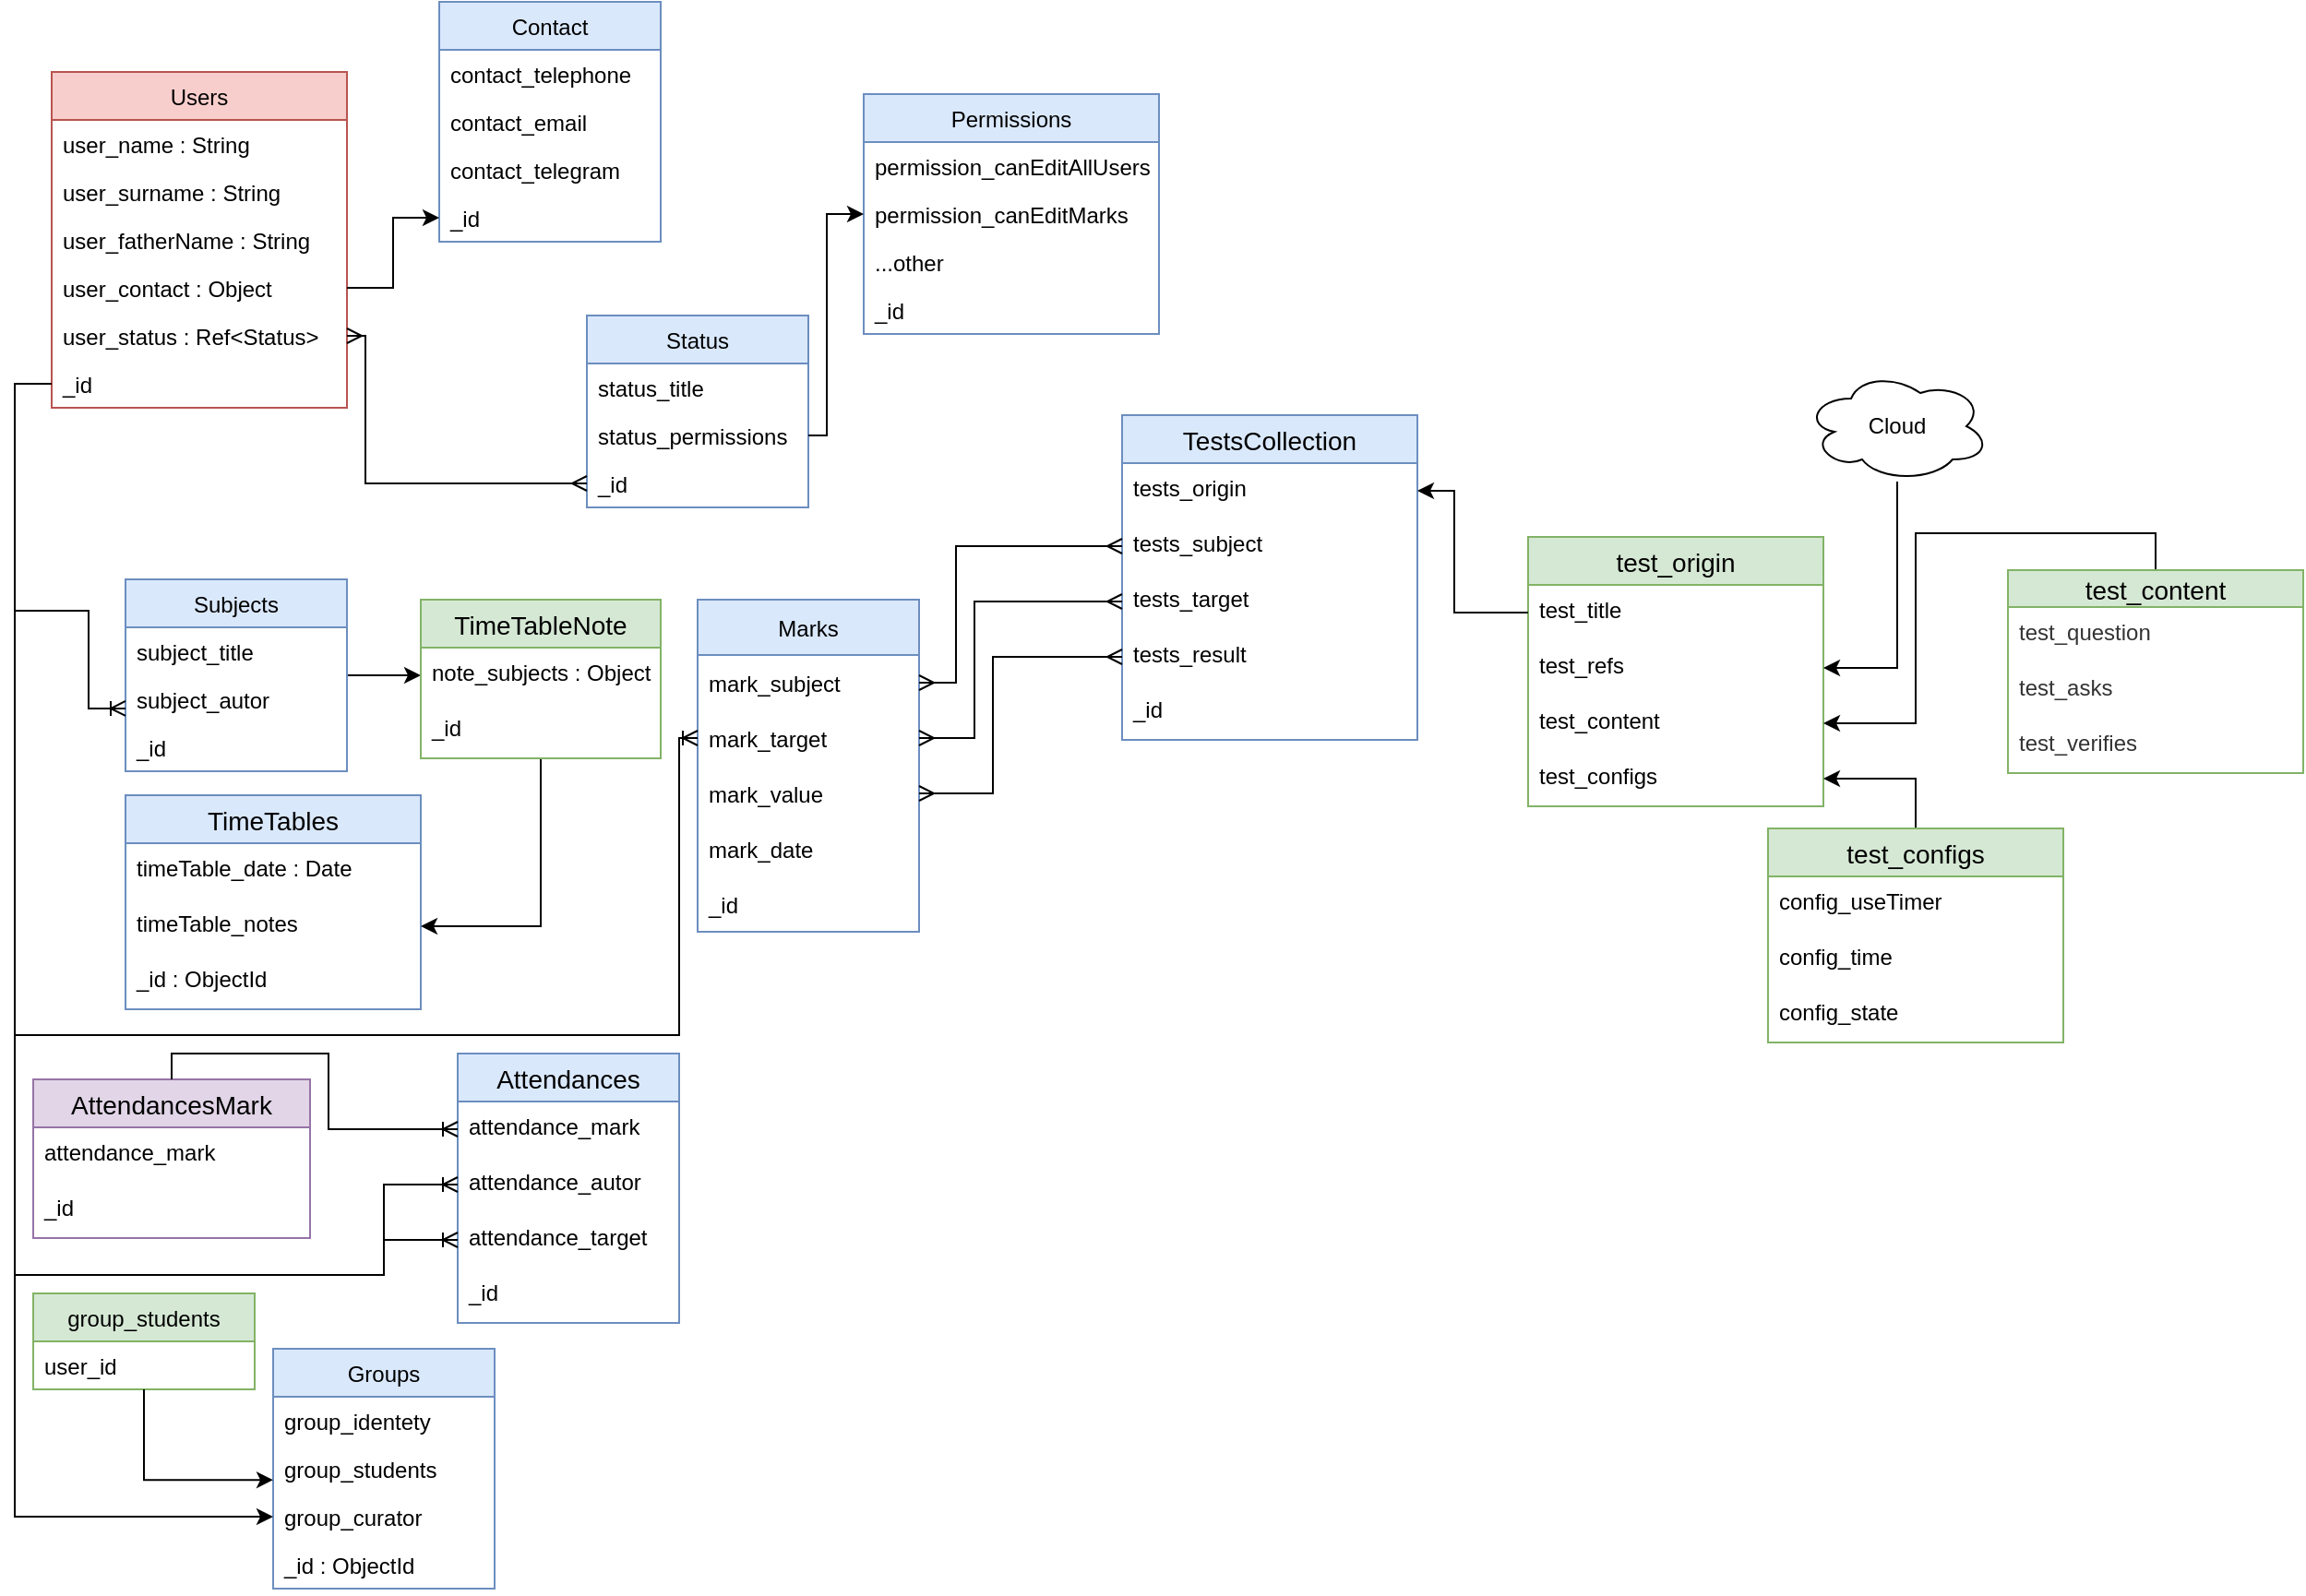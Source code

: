 <mxfile version="16.0.0" type="device" pages="2"><diagram id="a6pFvNbZoGf8xBlfVOvS" name="DataBase"><mxGraphModel dx="1887" dy="2318" grid="1" gridSize="10" guides="1" tooltips="1" connect="1" arrows="1" fold="1" page="1" pageScale="1" pageWidth="827" pageHeight="1169" math="0" shadow="0"><root><mxCell id="0"/><mxCell id="1" parent="0"/><mxCell id="MYVmNUi7Gb6azLKpiD_V-2" value="Users" style="swimlane;fontStyle=0;childLayout=stackLayout;horizontal=1;startSize=26;fillColor=#f8cecc;horizontalStack=0;resizeParent=1;resizeParentMax=0;resizeLast=0;collapsible=1;marginBottom=0;strokeColor=#b85450;" parent="1" vertex="1"><mxGeometry x="160" y="-12" width="160" height="182" as="geometry"/></mxCell><mxCell id="MYVmNUi7Gb6azLKpiD_V-3" value="user_name : String" style="text;strokeColor=none;fillColor=none;align=left;verticalAlign=top;spacingLeft=4;spacingRight=4;overflow=hidden;rotatable=0;points=[[0,0.5],[1,0.5]];portConstraint=eastwest;" parent="MYVmNUi7Gb6azLKpiD_V-2" vertex="1"><mxGeometry y="26" width="160" height="26" as="geometry"/></mxCell><mxCell id="MYVmNUi7Gb6azLKpiD_V-4" value="user_surname : String" style="text;strokeColor=none;fillColor=none;align=left;verticalAlign=top;spacingLeft=4;spacingRight=4;overflow=hidden;rotatable=0;points=[[0,0.5],[1,0.5]];portConstraint=eastwest;" parent="MYVmNUi7Gb6azLKpiD_V-2" vertex="1"><mxGeometry y="52" width="160" height="26" as="geometry"/></mxCell><mxCell id="MYVmNUi7Gb6azLKpiD_V-5" value="user_fatherName : String" style="text;strokeColor=none;fillColor=none;align=left;verticalAlign=top;spacingLeft=4;spacingRight=4;overflow=hidden;rotatable=0;points=[[0,0.5],[1,0.5]];portConstraint=eastwest;" parent="MYVmNUi7Gb6azLKpiD_V-2" vertex="1"><mxGeometry y="78" width="160" height="26" as="geometry"/></mxCell><mxCell id="MYVmNUi7Gb6azLKpiD_V-6" value="user_contact : Object" style="text;strokeColor=none;fillColor=none;align=left;verticalAlign=top;spacingLeft=4;spacingRight=4;overflow=hidden;rotatable=0;points=[[0,0.5],[1,0.5]];portConstraint=eastwest;" parent="MYVmNUi7Gb6azLKpiD_V-2" vertex="1"><mxGeometry y="104" width="160" height="26" as="geometry"/></mxCell><mxCell id="MYVmNUi7Gb6azLKpiD_V-8" value="user_status : Ref&lt;Status&gt;" style="text;strokeColor=none;fillColor=none;align=left;verticalAlign=top;spacingLeft=4;spacingRight=4;overflow=hidden;rotatable=0;points=[[0,0.5],[1,0.5]];portConstraint=eastwest;" parent="MYVmNUi7Gb6azLKpiD_V-2" vertex="1"><mxGeometry y="130" width="160" height="26" as="geometry"/></mxCell><mxCell id="MYVmNUi7Gb6azLKpiD_V-7" value="_id" style="text;strokeColor=none;fillColor=none;align=left;verticalAlign=top;spacingLeft=4;spacingRight=4;overflow=hidden;rotatable=0;points=[[0,0.5],[1,0.5]];portConstraint=eastwest;" parent="MYVmNUi7Gb6azLKpiD_V-2" vertex="1"><mxGeometry y="156" width="160" height="26" as="geometry"/></mxCell><mxCell id="MYVmNUi7Gb6azLKpiD_V-9" value="Contact" style="swimlane;fontStyle=0;childLayout=stackLayout;horizontal=1;startSize=26;fillColor=#dae8fc;horizontalStack=0;resizeParent=1;resizeParentMax=0;resizeLast=0;collapsible=1;marginBottom=0;strokeColor=#6c8ebf;" parent="1" vertex="1"><mxGeometry x="370" y="-50" width="120" height="130" as="geometry"/></mxCell><mxCell id="MYVmNUi7Gb6azLKpiD_V-10" value="contact_telephone" style="text;strokeColor=none;fillColor=none;align=left;verticalAlign=top;spacingLeft=4;spacingRight=4;overflow=hidden;rotatable=0;points=[[0,0.5],[1,0.5]];portConstraint=eastwest;" parent="MYVmNUi7Gb6azLKpiD_V-9" vertex="1"><mxGeometry y="26" width="120" height="26" as="geometry"/></mxCell><mxCell id="MYVmNUi7Gb6azLKpiD_V-11" value="contact_email" style="text;strokeColor=none;fillColor=none;align=left;verticalAlign=top;spacingLeft=4;spacingRight=4;overflow=hidden;rotatable=0;points=[[0,0.5],[1,0.5]];portConstraint=eastwest;" parent="MYVmNUi7Gb6azLKpiD_V-9" vertex="1"><mxGeometry y="52" width="120" height="26" as="geometry"/></mxCell><mxCell id="MYVmNUi7Gb6azLKpiD_V-12" value="contact_telegram" style="text;strokeColor=none;fillColor=none;align=left;verticalAlign=top;spacingLeft=4;spacingRight=4;overflow=hidden;rotatable=0;points=[[0,0.5],[1,0.5]];portConstraint=eastwest;" parent="MYVmNUi7Gb6azLKpiD_V-9" vertex="1"><mxGeometry y="78" width="120" height="26" as="geometry"/></mxCell><mxCell id="8lr8bU-Mqv3RK70GIQ0V-1" value="_id" style="text;strokeColor=none;fillColor=none;align=left;verticalAlign=top;spacingLeft=4;spacingRight=4;overflow=hidden;rotatable=0;points=[[0,0.5],[1,0.5]];portConstraint=eastwest;" vertex="1" parent="MYVmNUi7Gb6azLKpiD_V-9"><mxGeometry y="104" width="120" height="26" as="geometry"/></mxCell><mxCell id="lV9v-_lYaAJRAYv7Ddhl-1" style="edgeStyle=orthogonalEdgeStyle;rounded=0;orthogonalLoop=1;jettySize=auto;html=1;entryX=0;entryY=0.5;entryDx=0;entryDy=0;fontColor=#333333;" parent="1" source="MYVmNUi7Gb6azLKpiD_V-14" target="VqzCiOWWT0yz0lcNiTlH-6" edge="1"><mxGeometry relative="1" as="geometry"/></mxCell><mxCell id="MYVmNUi7Gb6azLKpiD_V-14" value="Subjects" style="swimlane;fontStyle=0;childLayout=stackLayout;horizontal=1;startSize=26;fillColor=#dae8fc;horizontalStack=0;resizeParent=1;resizeParentMax=0;resizeLast=0;collapsible=1;marginBottom=0;strokeColor=#6c8ebf;" parent="1" vertex="1"><mxGeometry x="200" y="263" width="120" height="104" as="geometry"/></mxCell><mxCell id="MYVmNUi7Gb6azLKpiD_V-15" value="subject_title" style="text;strokeColor=none;fillColor=none;align=left;verticalAlign=top;spacingLeft=4;spacingRight=4;overflow=hidden;rotatable=0;points=[[0,0.5],[1,0.5]];portConstraint=eastwest;" parent="MYVmNUi7Gb6azLKpiD_V-14" vertex="1"><mxGeometry y="26" width="120" height="26" as="geometry"/></mxCell><mxCell id="MYVmNUi7Gb6azLKpiD_V-72" value="subject_autor" style="text;strokeColor=none;fillColor=none;align=left;verticalAlign=top;spacingLeft=4;spacingRight=4;overflow=hidden;rotatable=0;points=[[0,0.5],[1,0.5]];portConstraint=eastwest;" parent="MYVmNUi7Gb6azLKpiD_V-14" vertex="1"><mxGeometry y="52" width="120" height="26" as="geometry"/></mxCell><mxCell id="MYVmNUi7Gb6azLKpiD_V-16" value="_id" style="text;strokeColor=none;fillColor=none;align=left;verticalAlign=top;spacingLeft=4;spacingRight=4;overflow=hidden;rotatable=0;points=[[0,0.5],[1,0.5]];portConstraint=eastwest;" parent="MYVmNUi7Gb6azLKpiD_V-14" vertex="1"><mxGeometry y="78" width="120" height="26" as="geometry"/></mxCell><mxCell id="MYVmNUi7Gb6azLKpiD_V-18" value="Status" style="swimlane;fontStyle=0;childLayout=stackLayout;horizontal=1;startSize=26;fillColor=#dae8fc;horizontalStack=0;resizeParent=1;resizeParentMax=0;resizeLast=0;collapsible=1;marginBottom=0;strokeColor=#6c8ebf;" parent="1" vertex="1"><mxGeometry x="450" y="120" width="120" height="104" as="geometry"/></mxCell><mxCell id="MYVmNUi7Gb6azLKpiD_V-19" value="status_title" style="text;strokeColor=none;fillColor=none;align=left;verticalAlign=top;spacingLeft=4;spacingRight=4;overflow=hidden;rotatable=0;points=[[0,0.5],[1,0.5]];portConstraint=eastwest;" parent="MYVmNUi7Gb6azLKpiD_V-18" vertex="1"><mxGeometry y="26" width="120" height="26" as="geometry"/></mxCell><mxCell id="MYVmNUi7Gb6azLKpiD_V-20" value="status_permissions" style="text;strokeColor=none;fillColor=none;align=left;verticalAlign=top;spacingLeft=4;spacingRight=4;overflow=hidden;rotatable=0;points=[[0,0.5],[1,0.5]];portConstraint=eastwest;" parent="MYVmNUi7Gb6azLKpiD_V-18" vertex="1"><mxGeometry y="52" width="120" height="26" as="geometry"/></mxCell><mxCell id="MYVmNUi7Gb6azLKpiD_V-21" value="_id" style="text;strokeColor=none;fillColor=none;align=left;verticalAlign=top;spacingLeft=4;spacingRight=4;overflow=hidden;rotatable=0;points=[[0,0.5],[1,0.5]];portConstraint=eastwest;" parent="MYVmNUi7Gb6azLKpiD_V-18" vertex="1"><mxGeometry y="78" width="120" height="26" as="geometry"/></mxCell><mxCell id="MYVmNUi7Gb6azLKpiD_V-23" value="Permissions" style="swimlane;fontStyle=0;childLayout=stackLayout;horizontal=1;startSize=26;fillColor=#dae8fc;horizontalStack=0;resizeParent=1;resizeParentMax=0;resizeLast=0;collapsible=1;marginBottom=0;strokeColor=#6c8ebf;" parent="1" vertex="1"><mxGeometry x="600" width="160" height="130" as="geometry"/></mxCell><mxCell id="MYVmNUi7Gb6azLKpiD_V-24" value="permission_canEditAllUsers" style="text;strokeColor=none;fillColor=none;align=left;verticalAlign=top;spacingLeft=4;spacingRight=4;overflow=hidden;rotatable=0;points=[[0,0.5],[1,0.5]];portConstraint=eastwest;" parent="MYVmNUi7Gb6azLKpiD_V-23" vertex="1"><mxGeometry y="26" width="160" height="26" as="geometry"/></mxCell><mxCell id="MYVmNUi7Gb6azLKpiD_V-25" value="permission_canEditMarks" style="text;strokeColor=none;fillColor=none;align=left;verticalAlign=top;spacingLeft=4;spacingRight=4;overflow=hidden;rotatable=0;points=[[0,0.5],[1,0.5]];portConstraint=eastwest;" parent="MYVmNUi7Gb6azLKpiD_V-23" vertex="1"><mxGeometry y="52" width="160" height="26" as="geometry"/></mxCell><mxCell id="MYVmNUi7Gb6azLKpiD_V-26" value="...other" style="text;strokeColor=none;fillColor=none;align=left;verticalAlign=top;spacingLeft=4;spacingRight=4;overflow=hidden;rotatable=0;points=[[0,0.5],[1,0.5]];portConstraint=eastwest;" parent="MYVmNUi7Gb6azLKpiD_V-23" vertex="1"><mxGeometry y="78" width="160" height="26" as="geometry"/></mxCell><mxCell id="7WYJVdhDXGRMwpfYHUHN-13" value="_id" style="text;strokeColor=none;fillColor=none;align=left;verticalAlign=top;spacingLeft=4;spacingRight=4;overflow=hidden;rotatable=0;points=[[0,0.5],[1,0.5]];portConstraint=eastwest;" parent="MYVmNUi7Gb6azLKpiD_V-23" vertex="1"><mxGeometry y="104" width="160" height="26" as="geometry"/></mxCell><mxCell id="MYVmNUi7Gb6azLKpiD_V-28" value="Marks" style="swimlane;fontStyle=0;childLayout=stackLayout;horizontal=1;startSize=30;horizontalStack=0;resizeParent=1;resizeParentMax=0;resizeLast=0;collapsible=1;marginBottom=0;fillColor=#dae8fc;strokeColor=#6c8ebf;" parent="1" vertex="1"><mxGeometry x="510" y="274" width="120" height="180" as="geometry"/></mxCell><mxCell id="MYVmNUi7Gb6azLKpiD_V-29" value="mark_subject" style="text;strokeColor=none;fillColor=none;align=left;verticalAlign=middle;spacingLeft=4;spacingRight=4;overflow=hidden;points=[[0,0.5],[1,0.5]];portConstraint=eastwest;rotatable=0;" parent="MYVmNUi7Gb6azLKpiD_V-28" vertex="1"><mxGeometry y="30" width="120" height="30" as="geometry"/></mxCell><mxCell id="MYVmNUi7Gb6azLKpiD_V-31" value="mark_target" style="text;strokeColor=none;fillColor=none;align=left;verticalAlign=middle;spacingLeft=4;spacingRight=4;overflow=hidden;points=[[0,0.5],[1,0.5]];portConstraint=eastwest;rotatable=0;" parent="MYVmNUi7Gb6azLKpiD_V-28" vertex="1"><mxGeometry y="60" width="120" height="30" as="geometry"/></mxCell><mxCell id="MYVmNUi7Gb6azLKpiD_V-77" value="mark_value" style="text;strokeColor=none;fillColor=none;align=left;verticalAlign=middle;spacingLeft=4;spacingRight=4;overflow=hidden;points=[[0,0.5],[1,0.5]];portConstraint=eastwest;rotatable=0;" parent="MYVmNUi7Gb6azLKpiD_V-28" vertex="1"><mxGeometry y="90" width="120" height="30" as="geometry"/></mxCell><mxCell id="lV9v-_lYaAJRAYv7Ddhl-2" value="mark_date" style="text;strokeColor=none;fillColor=none;align=left;verticalAlign=middle;spacingLeft=4;spacingRight=4;overflow=hidden;points=[[0,0.5],[1,0.5]];portConstraint=eastwest;rotatable=0;" parent="MYVmNUi7Gb6azLKpiD_V-28" vertex="1"><mxGeometry y="120" width="120" height="30" as="geometry"/></mxCell><mxCell id="7WYJVdhDXGRMwpfYHUHN-3" value="_id" style="text;strokeColor=none;fillColor=none;align=left;verticalAlign=middle;spacingLeft=4;spacingRight=4;overflow=hidden;points=[[0,0.5],[1,0.5]];portConstraint=eastwest;rotatable=0;" parent="MYVmNUi7Gb6azLKpiD_V-28" vertex="1"><mxGeometry y="150" width="120" height="30" as="geometry"/></mxCell><mxCell id="MYVmNUi7Gb6azLKpiD_V-39" value="" style="edgeStyle=orthogonalEdgeStyle;fontSize=12;html=1;endArrow=ERoneToMany;rounded=0;exitX=0;exitY=0.5;exitDx=0;exitDy=0;entryX=0;entryY=0.5;entryDx=0;entryDy=0;" parent="1" source="MYVmNUi7Gb6azLKpiD_V-7" target="MYVmNUi7Gb6azLKpiD_V-31" edge="1"><mxGeometry width="100" height="100" relative="1" as="geometry"><mxPoint x="520" y="460" as="sourcePoint"/><mxPoint x="120" y="240" as="targetPoint"/><Array as="points"><mxPoint x="140" y="157"/><mxPoint x="140" y="510"/><mxPoint x="500" y="510"/><mxPoint x="500" y="349"/></Array></mxGeometry></mxCell><mxCell id="MYVmNUi7Gb6azLKpiD_V-41" value="Attendances" style="swimlane;fontStyle=0;childLayout=stackLayout;horizontal=1;startSize=26;horizontalStack=0;resizeParent=1;resizeParentMax=0;resizeLast=0;collapsible=1;marginBottom=0;align=center;fontSize=14;fillColor=#dae8fc;strokeColor=#6c8ebf;" parent="1" vertex="1"><mxGeometry x="380" y="520" width="120" height="146" as="geometry"/></mxCell><mxCell id="MYVmNUi7Gb6azLKpiD_V-42" value="attendance_mark" style="text;strokeColor=none;fillColor=none;spacingLeft=4;spacingRight=4;overflow=hidden;rotatable=0;points=[[0,0.5],[1,0.5]];portConstraint=eastwest;fontSize=12;" parent="MYVmNUi7Gb6azLKpiD_V-41" vertex="1"><mxGeometry y="26" width="120" height="30" as="geometry"/></mxCell><mxCell id="MYVmNUi7Gb6azLKpiD_V-43" value="attendance_autor" style="text;strokeColor=none;fillColor=none;spacingLeft=4;spacingRight=4;overflow=hidden;rotatable=0;points=[[0,0.5],[1,0.5]];portConstraint=eastwest;fontSize=12;" parent="MYVmNUi7Gb6azLKpiD_V-41" vertex="1"><mxGeometry y="56" width="120" height="30" as="geometry"/></mxCell><mxCell id="MYVmNUi7Gb6azLKpiD_V-44" value="attendance_target" style="text;strokeColor=none;fillColor=none;spacingLeft=4;spacingRight=4;overflow=hidden;rotatable=0;points=[[0,0.5],[1,0.5]];portConstraint=eastwest;fontSize=12;" parent="MYVmNUi7Gb6azLKpiD_V-41" vertex="1"><mxGeometry y="86" width="120" height="30" as="geometry"/></mxCell><mxCell id="7WYJVdhDXGRMwpfYHUHN-15" value="_id" style="text;strokeColor=none;fillColor=none;spacingLeft=4;spacingRight=4;overflow=hidden;rotatable=0;points=[[0,0.5],[1,0.5]];portConstraint=eastwest;fontSize=12;" parent="MYVmNUi7Gb6azLKpiD_V-41" vertex="1"><mxGeometry y="116" width="120" height="30" as="geometry"/></mxCell><mxCell id="MYVmNUi7Gb6azLKpiD_V-45" value="" style="edgeStyle=orthogonalEdgeStyle;fontSize=12;html=1;endArrow=ERoneToMany;rounded=0;exitX=0;exitY=0.5;exitDx=0;exitDy=0;entryX=0;entryY=0.5;entryDx=0;entryDy=0;" parent="1" source="MYVmNUi7Gb6azLKpiD_V-7" target="MYVmNUi7Gb6azLKpiD_V-43" edge="1"><mxGeometry width="100" height="100" relative="1" as="geometry"><mxPoint x="520" y="525" as="sourcePoint"/><mxPoint x="620" y="425" as="targetPoint"/><Array as="points"><mxPoint x="140" y="157"/><mxPoint x="140" y="640"/><mxPoint x="340" y="640"/><mxPoint x="340" y="591"/></Array></mxGeometry></mxCell><mxCell id="MYVmNUi7Gb6azLKpiD_V-46" value="" style="edgeStyle=orthogonalEdgeStyle;fontSize=12;html=1;endArrow=ERoneToMany;rounded=0;entryX=0;entryY=0.5;entryDx=0;entryDy=0;exitX=0;exitY=0.5;exitDx=0;exitDy=0;" parent="1" source="MYVmNUi7Gb6azLKpiD_V-7" target="MYVmNUi7Gb6azLKpiD_V-44" edge="1"><mxGeometry width="100" height="100" relative="1" as="geometry"><mxPoint x="560" y="450" as="sourcePoint"/><mxPoint x="660" y="350" as="targetPoint"/><Array as="points"><mxPoint x="140" y="157"/><mxPoint x="140" y="640"/><mxPoint x="340" y="640"/><mxPoint x="340" y="621"/></Array></mxGeometry></mxCell><mxCell id="MYVmNUi7Gb6azLKpiD_V-47" value="AttendancesMark" style="swimlane;fontStyle=0;childLayout=stackLayout;horizontal=1;startSize=26;horizontalStack=0;resizeParent=1;resizeParentMax=0;resizeLast=0;collapsible=1;marginBottom=0;align=center;fontSize=14;fillColor=#e1d5e7;strokeColor=#9673a6;" parent="1" vertex="1"><mxGeometry x="150" y="534" width="150" height="86" as="geometry"/></mxCell><mxCell id="MYVmNUi7Gb6azLKpiD_V-48" value="attendance_mark" style="text;strokeColor=none;fillColor=none;spacingLeft=4;spacingRight=4;overflow=hidden;rotatable=0;points=[[0,0.5],[1,0.5]];portConstraint=eastwest;fontSize=12;" parent="MYVmNUi7Gb6azLKpiD_V-47" vertex="1"><mxGeometry y="26" width="150" height="30" as="geometry"/></mxCell><mxCell id="MYVmNUi7Gb6azLKpiD_V-49" value="_id" style="text;strokeColor=none;fillColor=none;spacingLeft=4;spacingRight=4;overflow=hidden;rotatable=0;points=[[0,0.5],[1,0.5]];portConstraint=eastwest;fontSize=12;" parent="MYVmNUi7Gb6azLKpiD_V-47" vertex="1"><mxGeometry y="56" width="150" height="30" as="geometry"/></mxCell><mxCell id="MYVmNUi7Gb6azLKpiD_V-52" value="test_origin" style="swimlane;fontStyle=0;childLayout=stackLayout;horizontal=1;startSize=26;horizontalStack=0;resizeParent=1;resizeParentMax=0;resizeLast=0;collapsible=1;marginBottom=0;align=center;fontSize=14;fillColor=#d5e8d4;strokeColor=#82b366;" parent="1" vertex="1"><mxGeometry x="960" y="240" width="160" height="146" as="geometry"/></mxCell><mxCell id="MYVmNUi7Gb6azLKpiD_V-53" value="test_title" style="text;strokeColor=none;fillColor=none;spacingLeft=4;spacingRight=4;overflow=hidden;rotatable=0;points=[[0,0.5],[1,0.5]];portConstraint=eastwest;fontSize=12;" parent="MYVmNUi7Gb6azLKpiD_V-52" vertex="1"><mxGeometry y="26" width="160" height="30" as="geometry"/></mxCell><mxCell id="MYVmNUi7Gb6azLKpiD_V-54" value="test_refs" style="text;strokeColor=none;fillColor=none;spacingLeft=4;spacingRight=4;overflow=hidden;rotatable=0;points=[[0,0.5],[1,0.5]];portConstraint=eastwest;fontSize=12;" parent="MYVmNUi7Gb6azLKpiD_V-52" vertex="1"><mxGeometry y="56" width="160" height="30" as="geometry"/></mxCell><mxCell id="MYVmNUi7Gb6azLKpiD_V-62" value="test_content" style="text;strokeColor=none;fillColor=none;spacingLeft=4;spacingRight=4;overflow=hidden;rotatable=0;points=[[0,0.5],[1,0.5]];portConstraint=eastwest;fontSize=12;" parent="MYVmNUi7Gb6azLKpiD_V-52" vertex="1"><mxGeometry y="86" width="160" height="30" as="geometry"/></mxCell><mxCell id="MYVmNUi7Gb6azLKpiD_V-56" value="test_configs" style="text;strokeColor=none;fillColor=none;spacingLeft=4;spacingRight=4;overflow=hidden;rotatable=0;points=[[0,0.5],[1,0.5]];portConstraint=eastwest;fontSize=12;" parent="MYVmNUi7Gb6azLKpiD_V-52" vertex="1"><mxGeometry y="116" width="160" height="30" as="geometry"/></mxCell><mxCell id="VqzCiOWWT0yz0lcNiTlH-11" style="edgeStyle=orthogonalEdgeStyle;rounded=0;orthogonalLoop=1;jettySize=auto;html=1;entryX=1;entryY=0.5;entryDx=0;entryDy=0;exitX=0.5;exitY=0;exitDx=0;exitDy=0;" parent="1" source="MYVmNUi7Gb6azLKpiD_V-57" target="MYVmNUi7Gb6azLKpiD_V-56" edge="1"><mxGeometry relative="1" as="geometry"/></mxCell><mxCell id="MYVmNUi7Gb6azLKpiD_V-57" value="test_configs" style="swimlane;fontStyle=0;childLayout=stackLayout;horizontal=1;startSize=26;horizontalStack=0;resizeParent=1;resizeParentMax=0;resizeLast=0;collapsible=1;marginBottom=0;align=center;fontSize=14;fillColor=#d5e8d4;strokeColor=#82b366;" parent="1" vertex="1"><mxGeometry x="1090" y="398" width="160" height="116" as="geometry"/></mxCell><mxCell id="MYVmNUi7Gb6azLKpiD_V-58" value="config_useTimer" style="text;strokeColor=none;fillColor=none;spacingLeft=4;spacingRight=4;overflow=hidden;rotatable=0;points=[[0,0.5],[1,0.5]];portConstraint=eastwest;fontSize=12;" parent="MYVmNUi7Gb6azLKpiD_V-57" vertex="1"><mxGeometry y="26" width="160" height="30" as="geometry"/></mxCell><mxCell id="MYVmNUi7Gb6azLKpiD_V-59" value="config_time" style="text;strokeColor=none;fillColor=none;spacingLeft=4;spacingRight=4;overflow=hidden;rotatable=0;points=[[0,0.5],[1,0.5]];portConstraint=eastwest;fontSize=12;" parent="MYVmNUi7Gb6azLKpiD_V-57" vertex="1"><mxGeometry y="56" width="160" height="30" as="geometry"/></mxCell><mxCell id="MYVmNUi7Gb6azLKpiD_V-60" value="config_state" style="text;strokeColor=none;fillColor=none;spacingLeft=4;spacingRight=4;overflow=hidden;rotatable=0;points=[[0,0.5],[1,0.5]];portConstraint=eastwest;fontSize=12;" parent="MYVmNUi7Gb6azLKpiD_V-57" vertex="1"><mxGeometry y="86" width="160" height="30" as="geometry"/></mxCell><mxCell id="MYVmNUi7Gb6azLKpiD_V-65" style="edgeStyle=orthogonalEdgeStyle;rounded=0;orthogonalLoop=1;jettySize=auto;html=1;entryX=1;entryY=0.5;entryDx=0;entryDy=0;" parent="1" source="MYVmNUi7Gb6azLKpiD_V-64" target="MYVmNUi7Gb6azLKpiD_V-54" edge="1"><mxGeometry relative="1" as="geometry"/></mxCell><mxCell id="MYVmNUi7Gb6azLKpiD_V-64" value="Cloud" style="ellipse;shape=cloud;whiteSpace=wrap;html=1;align=center;" parent="1" vertex="1"><mxGeometry x="1110" y="150" width="100" height="60" as="geometry"/></mxCell><mxCell id="MYVmNUi7Gb6azLKpiD_V-66" value="TestsCollection" style="swimlane;fontStyle=0;childLayout=stackLayout;horizontal=1;startSize=26;horizontalStack=0;resizeParent=1;resizeParentMax=0;resizeLast=0;collapsible=1;marginBottom=0;align=center;fontSize=14;fillColor=#dae8fc;strokeColor=#6c8ebf;" parent="1" vertex="1"><mxGeometry x="740" y="174" width="160" height="176" as="geometry"/></mxCell><mxCell id="MYVmNUi7Gb6azLKpiD_V-67" value="tests_origin" style="text;strokeColor=none;fillColor=none;spacingLeft=4;spacingRight=4;overflow=hidden;rotatable=0;points=[[0,0.5],[1,0.5]];portConstraint=eastwest;fontSize=12;" parent="MYVmNUi7Gb6azLKpiD_V-66" vertex="1"><mxGeometry y="26" width="160" height="30" as="geometry"/></mxCell><mxCell id="MYVmNUi7Gb6azLKpiD_V-68" value="tests_subject" style="text;strokeColor=none;fillColor=none;spacingLeft=4;spacingRight=4;overflow=hidden;rotatable=0;points=[[0,0.5],[1,0.5]];portConstraint=eastwest;fontSize=12;" parent="MYVmNUi7Gb6azLKpiD_V-66" vertex="1"><mxGeometry y="56" width="160" height="30" as="geometry"/></mxCell><mxCell id="MYVmNUi7Gb6azLKpiD_V-69" value="tests_target" style="text;strokeColor=none;fillColor=none;spacingLeft=4;spacingRight=4;overflow=hidden;rotatable=0;points=[[0,0.5],[1,0.5]];portConstraint=eastwest;fontSize=12;" parent="MYVmNUi7Gb6azLKpiD_V-66" vertex="1"><mxGeometry y="86" width="160" height="30" as="geometry"/></mxCell><mxCell id="MYVmNUi7Gb6azLKpiD_V-70" value="tests_result" style="text;strokeColor=none;fillColor=none;spacingLeft=4;spacingRight=4;overflow=hidden;rotatable=0;points=[[0,0.5],[1,0.5]];portConstraint=eastwest;fontSize=12;" parent="MYVmNUi7Gb6azLKpiD_V-66" vertex="1"><mxGeometry y="116" width="160" height="30" as="geometry"/></mxCell><mxCell id="MYVmNUi7Gb6azLKpiD_V-55" value="_id" style="text;strokeColor=none;fillColor=none;spacingLeft=4;spacingRight=4;overflow=hidden;rotatable=0;points=[[0,0.5],[1,0.5]];portConstraint=eastwest;fontSize=12;" parent="MYVmNUi7Gb6azLKpiD_V-66" vertex="1"><mxGeometry y="146" width="160" height="30" as="geometry"/></mxCell><mxCell id="MYVmNUi7Gb6azLKpiD_V-74" value="" style="edgeStyle=orthogonalEdgeStyle;fontSize=12;html=1;endArrow=ERoneToMany;rounded=0;entryX=0;entryY=0.692;entryDx=0;entryDy=0;entryPerimeter=0;" parent="1" source="MYVmNUi7Gb6azLKpiD_V-7" target="MYVmNUi7Gb6azLKpiD_V-72" edge="1"><mxGeometry width="100" height="100" relative="1" as="geometry"><mxPoint x="30" y="230" as="sourcePoint"/><mxPoint x="120" y="220" as="targetPoint"/><Array as="points"><mxPoint x="140" y="157"/><mxPoint x="140" y="280"/><mxPoint x="180" y="280"/><mxPoint x="180" y="333"/></Array></mxGeometry></mxCell><mxCell id="MYVmNUi7Gb6azLKpiD_V-76" value="" style="edgeStyle=orthogonalEdgeStyle;fontSize=12;html=1;endArrow=ERmany;startArrow=ERmany;rounded=0;entryX=0;entryY=0.5;entryDx=0;entryDy=0;exitX=1;exitY=0.5;exitDx=0;exitDy=0;" parent="1" source="MYVmNUi7Gb6azLKpiD_V-77" target="MYVmNUi7Gb6azLKpiD_V-70" edge="1"><mxGeometry width="100" height="100" relative="1" as="geometry"><mxPoint x="560" y="524" as="sourcePoint"/><mxPoint x="660" y="424" as="targetPoint"/><Array as="points"><mxPoint x="670" y="379"/><mxPoint x="670" y="305"/></Array></mxGeometry></mxCell><mxCell id="MYVmNUi7Gb6azLKpiD_V-78" value="" style="edgeStyle=orthogonalEdgeStyle;fontSize=12;html=1;endArrow=ERmany;startArrow=ERmany;rounded=0;entryX=0;entryY=0.5;entryDx=0;entryDy=0;exitX=1;exitY=0.5;exitDx=0;exitDy=0;" parent="1" source="MYVmNUi7Gb6azLKpiD_V-31" target="MYVmNUi7Gb6azLKpiD_V-69" edge="1"><mxGeometry width="100" height="100" relative="1" as="geometry"><mxPoint x="620" y="546" as="sourcePoint"/><mxPoint x="720" y="446" as="targetPoint"/><Array as="points"><mxPoint x="660" y="349"/><mxPoint x="660" y="275"/></Array></mxGeometry></mxCell><mxCell id="MYVmNUi7Gb6azLKpiD_V-83" value="" style="edgeStyle=orthogonalEdgeStyle;fontSize=12;html=1;endArrow=ERmany;startArrow=ERmany;rounded=0;entryX=0;entryY=0.5;entryDx=0;entryDy=0;exitX=1;exitY=0.5;exitDx=0;exitDy=0;" parent="1" source="MYVmNUi7Gb6azLKpiD_V-29" target="MYVmNUi7Gb6azLKpiD_V-68" edge="1"><mxGeometry width="100" height="100" relative="1" as="geometry"><mxPoint x="610" y="556" as="sourcePoint"/><mxPoint x="710" y="456" as="targetPoint"/><Array as="points"><mxPoint x="650" y="319"/><mxPoint x="650" y="245"/></Array></mxGeometry></mxCell><mxCell id="7WYJVdhDXGRMwpfYHUHN-1" value="" style="edgeStyle=orthogonalEdgeStyle;fontSize=12;html=1;endArrow=ERmany;startArrow=ERmany;rounded=0;exitX=1;exitY=0.5;exitDx=0;exitDy=0;entryX=0;entryY=0.5;entryDx=0;entryDy=0;" parent="1" source="MYVmNUi7Gb6azLKpiD_V-8" target="MYVmNUi7Gb6azLKpiD_V-21" edge="1"><mxGeometry width="100" height="100" relative="1" as="geometry"><mxPoint x="500" y="340" as="sourcePoint"/><mxPoint x="600" y="240" as="targetPoint"/><Array as="points"><mxPoint x="330" y="131"/><mxPoint x="330" y="211"/></Array></mxGeometry></mxCell><mxCell id="7WYJVdhDXGRMwpfYHUHN-2" value="" style="edgeStyle=orthogonalEdgeStyle;fontSize=12;html=1;endArrow=ERoneToMany;rounded=0;exitX=0.5;exitY=0;exitDx=0;exitDy=0;entryX=0;entryY=0.5;entryDx=0;entryDy=0;" parent="1" source="MYVmNUi7Gb6azLKpiD_V-47" target="MYVmNUi7Gb6azLKpiD_V-42" edge="1"><mxGeometry width="100" height="100" relative="1" as="geometry"><mxPoint x="520" y="550" as="sourcePoint"/><mxPoint x="620" y="450" as="targetPoint"/><Array as="points"><mxPoint x="225" y="520"/><mxPoint x="310" y="520"/><mxPoint x="310" y="561"/></Array></mxGeometry></mxCell><mxCell id="7WYJVdhDXGRMwpfYHUHN-14" style="edgeStyle=orthogonalEdgeStyle;rounded=0;orthogonalLoop=1;jettySize=auto;html=1;entryX=0;entryY=0.5;entryDx=0;entryDy=0;" parent="1" source="MYVmNUi7Gb6azLKpiD_V-20" target="MYVmNUi7Gb6azLKpiD_V-25" edge="1"><mxGeometry relative="1" as="geometry"><mxPoint x="500" y="100" as="targetPoint"/><Array as="points"><mxPoint x="580" y="185"/><mxPoint x="580" y="65"/></Array></mxGeometry></mxCell><mxCell id="rUhyS7lZfd7n5XforjAJ-1" value="Groups" style="swimlane;fontStyle=0;childLayout=stackLayout;horizontal=1;startSize=26;fillColor=#dae8fc;horizontalStack=0;resizeParent=1;resizeParentMax=0;resizeLast=0;collapsible=1;marginBottom=0;strokeColor=#6c8ebf;" parent="1" vertex="1"><mxGeometry x="280" y="680" width="120" height="130" as="geometry"/></mxCell><mxCell id="rUhyS7lZfd7n5XforjAJ-2" value="group_identety" style="text;strokeColor=none;fillColor=none;align=left;verticalAlign=top;spacingLeft=4;spacingRight=4;overflow=hidden;rotatable=0;points=[[0,0.5],[1,0.5]];portConstraint=eastwest;" parent="rUhyS7lZfd7n5XforjAJ-1" vertex="1"><mxGeometry y="26" width="120" height="26" as="geometry"/></mxCell><mxCell id="rUhyS7lZfd7n5XforjAJ-3" value="group_students" style="text;strokeColor=none;fillColor=none;align=left;verticalAlign=top;spacingLeft=4;spacingRight=4;overflow=hidden;rotatable=0;points=[[0,0.5],[1,0.5]];portConstraint=eastwest;" parent="rUhyS7lZfd7n5XforjAJ-1" vertex="1"><mxGeometry y="52" width="120" height="26" as="geometry"/></mxCell><mxCell id="rUhyS7lZfd7n5XforjAJ-12" value="group_curator" style="text;strokeColor=none;fillColor=none;align=left;verticalAlign=top;spacingLeft=4;spacingRight=4;overflow=hidden;rotatable=0;points=[[0,0.5],[1,0.5]];portConstraint=eastwest;" parent="rUhyS7lZfd7n5XforjAJ-1" vertex="1"><mxGeometry y="78" width="120" height="26" as="geometry"/></mxCell><mxCell id="rUhyS7lZfd7n5XforjAJ-4" value="_id : ObjectId" style="text;strokeColor=none;fillColor=none;align=left;verticalAlign=top;spacingLeft=4;spacingRight=4;overflow=hidden;rotatable=0;points=[[0,0.5],[1,0.5]];portConstraint=eastwest;" parent="rUhyS7lZfd7n5XforjAJ-1" vertex="1"><mxGeometry y="104" width="120" height="26" as="geometry"/></mxCell><mxCell id="rUhyS7lZfd7n5XforjAJ-5" value="group_students" style="swimlane;fontStyle=0;childLayout=stackLayout;horizontal=1;startSize=26;fillColor=#d5e8d4;horizontalStack=0;resizeParent=1;resizeParentMax=0;resizeLast=0;collapsible=1;marginBottom=0;strokeColor=#82b366;" parent="1" vertex="1"><mxGeometry x="150" y="650" width="120" height="52" as="geometry"/></mxCell><mxCell id="rUhyS7lZfd7n5XforjAJ-6" value="user_id" style="text;strokeColor=none;fillColor=none;align=left;verticalAlign=top;spacingLeft=4;spacingRight=4;overflow=hidden;rotatable=0;points=[[0,0.5],[1,0.5]];portConstraint=eastwest;" parent="rUhyS7lZfd7n5XforjAJ-5" vertex="1"><mxGeometry y="26" width="120" height="26" as="geometry"/></mxCell><mxCell id="rUhyS7lZfd7n5XforjAJ-14" style="edgeStyle=orthogonalEdgeStyle;rounded=0;orthogonalLoop=1;jettySize=auto;html=1;entryX=0;entryY=0.5;entryDx=0;entryDy=0;" parent="1" source="MYVmNUi7Gb6azLKpiD_V-7" target="rUhyS7lZfd7n5XforjAJ-12" edge="1"><mxGeometry relative="1" as="geometry"><mxPoint x="220" y="691.6" as="targetPoint"/><Array as="points"><mxPoint x="140" y="157"/><mxPoint x="140" y="771"/></Array></mxGeometry></mxCell><mxCell id="rUhyS7lZfd7n5XforjAJ-15" style="edgeStyle=orthogonalEdgeStyle;rounded=0;orthogonalLoop=1;jettySize=auto;html=1;entryX=0;entryY=0.735;entryDx=0;entryDy=0;entryPerimeter=0;" parent="1" source="rUhyS7lZfd7n5XforjAJ-6" target="rUhyS7lZfd7n5XforjAJ-3" edge="1"><mxGeometry relative="1" as="geometry"><Array as="points"><mxPoint x="210" y="751"/></Array></mxGeometry></mxCell><mxCell id="VqzCiOWWT0yz0lcNiTlH-1" value="TimeTables" style="swimlane;fontStyle=0;childLayout=stackLayout;horizontal=1;startSize=26;horizontalStack=0;resizeParent=1;resizeParentMax=0;resizeLast=0;collapsible=1;marginBottom=0;align=center;fontSize=14;fillColor=#dae8fc;strokeColor=#6c8ebf;" parent="1" vertex="1"><mxGeometry x="200" y="380" width="160" height="116" as="geometry"/></mxCell><mxCell id="VqzCiOWWT0yz0lcNiTlH-2" value="timeTable_date : Date" style="text;strokeColor=none;fillColor=none;spacingLeft=4;spacingRight=4;overflow=hidden;rotatable=0;points=[[0,0.5],[1,0.5]];portConstraint=eastwest;fontSize=12;" parent="VqzCiOWWT0yz0lcNiTlH-1" vertex="1"><mxGeometry y="26" width="160" height="30" as="geometry"/></mxCell><mxCell id="VqzCiOWWT0yz0lcNiTlH-3" value="timeTable_notes" style="text;strokeColor=none;fillColor=none;spacingLeft=4;spacingRight=4;overflow=hidden;rotatable=0;points=[[0,0.5],[1,0.5]];portConstraint=eastwest;fontSize=12;" parent="VqzCiOWWT0yz0lcNiTlH-1" vertex="1"><mxGeometry y="56" width="160" height="30" as="geometry"/></mxCell><mxCell id="VqzCiOWWT0yz0lcNiTlH-4" value="_id : ObjectId" style="text;strokeColor=none;fillColor=none;spacingLeft=4;spacingRight=4;overflow=hidden;rotatable=0;points=[[0,0.5],[1,0.5]];portConstraint=eastwest;fontSize=12;" parent="VqzCiOWWT0yz0lcNiTlH-1" vertex="1"><mxGeometry y="86" width="160" height="30" as="geometry"/></mxCell><mxCell id="VqzCiOWWT0yz0lcNiTlH-9" style="edgeStyle=orthogonalEdgeStyle;rounded=0;orthogonalLoop=1;jettySize=auto;html=1;entryX=1;entryY=0.5;entryDx=0;entryDy=0;" parent="1" source="VqzCiOWWT0yz0lcNiTlH-5" target="VqzCiOWWT0yz0lcNiTlH-3" edge="1"><mxGeometry relative="1" as="geometry"/></mxCell><mxCell id="VqzCiOWWT0yz0lcNiTlH-5" value="TimeTableNote" style="swimlane;fontStyle=0;childLayout=stackLayout;horizontal=1;startSize=26;horizontalStack=0;resizeParent=1;resizeParentMax=0;resizeLast=0;collapsible=1;marginBottom=0;align=center;fontSize=14;fillColor=#d5e8d4;strokeColor=#82b366;" parent="1" vertex="1"><mxGeometry x="360" y="274" width="130" height="86" as="geometry"/></mxCell><mxCell id="VqzCiOWWT0yz0lcNiTlH-6" value="note_subjects : Object" style="text;strokeColor=none;fillColor=none;spacingLeft=4;spacingRight=4;overflow=hidden;rotatable=0;points=[[0,0.5],[1,0.5]];portConstraint=eastwest;fontSize=12;" parent="VqzCiOWWT0yz0lcNiTlH-5" vertex="1"><mxGeometry y="26" width="130" height="30" as="geometry"/></mxCell><mxCell id="VqzCiOWWT0yz0lcNiTlH-8" value="_id" style="text;strokeColor=none;fillColor=none;spacingLeft=4;spacingRight=4;overflow=hidden;rotatable=0;points=[[0,0.5],[1,0.5]];portConstraint=eastwest;fontSize=12;" parent="VqzCiOWWT0yz0lcNiTlH-5" vertex="1"><mxGeometry y="56" width="130" height="30" as="geometry"/></mxCell><mxCell id="VqzCiOWWT0yz0lcNiTlH-10" style="edgeStyle=orthogonalEdgeStyle;rounded=0;orthogonalLoop=1;jettySize=auto;html=1;exitX=0;exitY=0.5;exitDx=0;exitDy=0;entryX=1;entryY=0.5;entryDx=0;entryDy=0;" parent="1" source="MYVmNUi7Gb6azLKpiD_V-53" target="MYVmNUi7Gb6azLKpiD_V-67" edge="1"><mxGeometry relative="1" as="geometry"><Array as="points"><mxPoint x="920" y="281"/><mxPoint x="920" y="215"/></Array></mxGeometry></mxCell><mxCell id="VqzCiOWWT0yz0lcNiTlH-27" style="edgeStyle=orthogonalEdgeStyle;rounded=0;orthogonalLoop=1;jettySize=auto;html=1;exitX=0.5;exitY=0;exitDx=0;exitDy=0;entryX=1;entryY=0.5;entryDx=0;entryDy=0;fontColor=#333333;" parent="1" source="VqzCiOWWT0yz0lcNiTlH-22" target="MYVmNUi7Gb6azLKpiD_V-62" edge="1"><mxGeometry relative="1" as="geometry"/></mxCell><mxCell id="VqzCiOWWT0yz0lcNiTlH-22" value="test_content" style="swimlane;fontStyle=0;childLayout=stackLayout;horizontal=1;startSize=20;horizontalStack=0;resizeParent=1;resizeParentMax=0;resizeLast=0;collapsible=1;marginBottom=0;align=center;fontSize=14;fillColor=#d5e8d4;strokeColor=#82b366;" parent="1" vertex="1"><mxGeometry x="1220" y="258" width="160" height="110" as="geometry"/></mxCell><mxCell id="VqzCiOWWT0yz0lcNiTlH-23" value="test_question" style="text;strokeColor=none;fillColor=none;spacingLeft=4;spacingRight=4;overflow=hidden;rotatable=0;points=[[0,0.5],[1,0.5]];portConstraint=eastwest;fontSize=12;fontColor=#333333;" parent="VqzCiOWWT0yz0lcNiTlH-22" vertex="1"><mxGeometry y="20" width="160" height="30" as="geometry"/></mxCell><mxCell id="VqzCiOWWT0yz0lcNiTlH-24" value="test_asks" style="text;strokeColor=none;fillColor=none;spacingLeft=4;spacingRight=4;overflow=hidden;rotatable=0;points=[[0,0.5],[1,0.5]];portConstraint=eastwest;fontSize=12;fontColor=#333333;" parent="VqzCiOWWT0yz0lcNiTlH-22" vertex="1"><mxGeometry y="50" width="160" height="30" as="geometry"/></mxCell><mxCell id="VqzCiOWWT0yz0lcNiTlH-25" value="test_verifies" style="text;strokeColor=none;fillColor=none;spacingLeft=4;spacingRight=4;overflow=hidden;rotatable=0;points=[[0,0.5],[1,0.5]];portConstraint=eastwest;fontSize=12;fontColor=#333333;" parent="VqzCiOWWT0yz0lcNiTlH-22" vertex="1"><mxGeometry y="80" width="160" height="30" as="geometry"/></mxCell><mxCell id="8lr8bU-Mqv3RK70GIQ0V-2" style="edgeStyle=orthogonalEdgeStyle;rounded=0;orthogonalLoop=1;jettySize=auto;html=1;entryX=0;entryY=0.5;entryDx=0;entryDy=0;" edge="1" parent="1" source="MYVmNUi7Gb6azLKpiD_V-6" target="8lr8bU-Mqv3RK70GIQ0V-1"><mxGeometry relative="1" as="geometry"/></mxCell></root></mxGraphModel></diagram><diagram id="4xvq0ybe8wOh2h1Pm8du" name="Server-Arc"><mxGraphModel dx="2146" dy="983" grid="1" gridSize="10" guides="1" tooltips="1" connect="1" arrows="1" fold="1" page="1" pageScale="1" pageWidth="827" pageHeight="1169" math="0" shadow="0"><root><mxCell id="F7YpDstzq_3Y2k2yyABQ-0"/><mxCell id="F7YpDstzq_3Y2k2yyABQ-1" parent="F7YpDstzq_3Y2k2yyABQ-0"/><mxCell id="sWXKKBuXEj3TazS99AAA-2" style="edgeStyle=orthogonalEdgeStyle;rounded=0;orthogonalLoop=1;jettySize=auto;html=1;entryX=0.5;entryY=0;entryDx=0;entryDy=0;" edge="1" parent="F7YpDstzq_3Y2k2yyABQ-1" source="F7YpDstzq_3Y2k2yyABQ-25" target="F7YpDstzq_3Y2k2yyABQ-26"><mxGeometry relative="1" as="geometry"/></mxCell><mxCell id="F7YpDstzq_3Y2k2yyABQ-25" value="entry" style="whiteSpace=wrap;html=1;align=center;" vertex="1" parent="F7YpDstzq_3Y2k2yyABQ-1"><mxGeometry x="369" y="40" width="100" height="40" as="geometry"/></mxCell><mxCell id="sWXKKBuXEj3TazS99AAA-6" style="edgeStyle=orthogonalEdgeStyle;rounded=0;orthogonalLoop=1;jettySize=auto;html=1;exitX=0.5;exitY=1;exitDx=0;exitDy=0;entryX=0.5;entryY=0;entryDx=0;entryDy=0;" edge="1" parent="F7YpDstzq_3Y2k2yyABQ-1" source="F7YpDstzq_3Y2k2yyABQ-26" target="F7YpDstzq_3Y2k2yyABQ-33"><mxGeometry relative="1" as="geometry"/></mxCell><mxCell id="sWXKKBuXEj3TazS99AAA-7" style="edgeStyle=orthogonalEdgeStyle;rounded=0;orthogonalLoop=1;jettySize=auto;html=1;exitX=0.5;exitY=1;exitDx=0;exitDy=0;entryX=0.5;entryY=0;entryDx=0;entryDy=0;" edge="1" parent="F7YpDstzq_3Y2k2yyABQ-1" source="F7YpDstzq_3Y2k2yyABQ-26" target="F7YpDstzq_3Y2k2yyABQ-39"><mxGeometry relative="1" as="geometry"/></mxCell><mxCell id="sWXKKBuXEj3TazS99AAA-8" style="edgeStyle=orthogonalEdgeStyle;rounded=0;orthogonalLoop=1;jettySize=auto;html=1;exitX=0.5;exitY=1;exitDx=0;exitDy=0;entryX=0.5;entryY=0;entryDx=0;entryDy=0;" edge="1" parent="F7YpDstzq_3Y2k2yyABQ-1" source="F7YpDstzq_3Y2k2yyABQ-26" target="F7YpDstzq_3Y2k2yyABQ-41"><mxGeometry relative="1" as="geometry"/></mxCell><mxCell id="F7YpDstzq_3Y2k2yyABQ-26" value="Auth" style="whiteSpace=wrap;html=1;align=center;fillColor=#ffe6cc;strokeColor=#d79b00;" vertex="1" parent="F7YpDstzq_3Y2k2yyABQ-1"><mxGeometry x="369" y="120" width="100" height="40" as="geometry"/></mxCell><mxCell id="sWXKKBuXEj3TazS99AAA-10" style="edgeStyle=orthogonalEdgeStyle;rounded=0;orthogonalLoop=1;jettySize=auto;html=1;exitX=0.5;exitY=1;exitDx=0;exitDy=0;entryX=0.5;entryY=0;entryDx=0;entryDy=0;" edge="1" parent="F7YpDstzq_3Y2k2yyABQ-1" source="F7YpDstzq_3Y2k2yyABQ-30" target="Gk_7h9O2nU_sbfqJDnwV-4"><mxGeometry relative="1" as="geometry"/></mxCell><mxCell id="F7YpDstzq_3Y2k2yyABQ-30" value="MainPage" style="whiteSpace=wrap;html=1;align=center;fillColor=#e1d5e7;strokeColor=#9673a6;" vertex="1" parent="F7YpDstzq_3Y2k2yyABQ-1"><mxGeometry x="369" y="520" width="100" height="40" as="geometry"/></mxCell><mxCell id="sWXKKBuXEj3TazS99AAA-3" style="edgeStyle=orthogonalEdgeStyle;rounded=0;orthogonalLoop=1;jettySize=auto;html=1;entryX=0;entryY=0.5;entryDx=0;entryDy=0;exitX=0;exitY=0.5;exitDx=0;exitDy=0;" edge="1" parent="F7YpDstzq_3Y2k2yyABQ-1" source="F7YpDstzq_3Y2k2yyABQ-33" target="Gk_7h9O2nU_sbfqJDnwV-8"><mxGeometry relative="1" as="geometry"/></mxCell><mxCell id="sWXKKBuXEj3TazS99AAA-4" style="edgeStyle=orthogonalEdgeStyle;rounded=0;orthogonalLoop=1;jettySize=auto;html=1;exitX=0;exitY=0.5;exitDx=0;exitDy=0;entryX=0;entryY=0.5;entryDx=0;entryDy=0;" edge="1" parent="F7YpDstzq_3Y2k2yyABQ-1" source="F7YpDstzq_3Y2k2yyABQ-33" target="Gk_7h9O2nU_sbfqJDnwV-2"><mxGeometry relative="1" as="geometry"/></mxCell><mxCell id="sWXKKBuXEj3TazS99AAA-5" style="edgeStyle=orthogonalEdgeStyle;rounded=0;orthogonalLoop=1;jettySize=auto;html=1;exitX=0;exitY=0.5;exitDx=0;exitDy=0;entryX=0;entryY=0.5;entryDx=0;entryDy=0;" edge="1" parent="F7YpDstzq_3Y2k2yyABQ-1" source="F7YpDstzq_3Y2k2yyABQ-33" target="sWXKKBuXEj3TazS99AAA-0"><mxGeometry relative="1" as="geometry"/></mxCell><mxCell id="F7YpDstzq_3Y2k2yyABQ-33" value="IsStudent" style="whiteSpace=wrap;html=1;align=center;fillColor=#60a917;strokeColor=#2D7600;fontColor=#ffffff;" vertex="1" parent="F7YpDstzq_3Y2k2yyABQ-1"><mxGeometry x="179" y="200" width="100" height="40" as="geometry"/></mxCell><mxCell id="sWXKKBuXEj3TazS99AAA-13" style="edgeStyle=orthogonalEdgeStyle;rounded=0;orthogonalLoop=1;jettySize=auto;html=1;exitX=0.5;exitY=1;exitDx=0;exitDy=0;" edge="1" parent="F7YpDstzq_3Y2k2yyABQ-1" source="F7YpDstzq_3Y2k2yyABQ-39"><mxGeometry relative="1" as="geometry"><mxPoint x="419" y="520" as="targetPoint"/></mxGeometry></mxCell><mxCell id="F7YpDstzq_3Y2k2yyABQ-39" value="IsTeacher" style="whiteSpace=wrap;html=1;align=center;fillColor=#e3c800;strokeColor=#B09500;fontColor=#000000;" vertex="1" parent="F7YpDstzq_3Y2k2yyABQ-1"><mxGeometry x="369" y="200" width="100" height="40" as="geometry"/></mxCell><mxCell id="sWXKKBuXEj3TazS99AAA-14" style="edgeStyle=orthogonalEdgeStyle;rounded=0;orthogonalLoop=1;jettySize=auto;html=1;exitX=0.5;exitY=1;exitDx=0;exitDy=0;" edge="1" parent="F7YpDstzq_3Y2k2yyABQ-1" source="F7YpDstzq_3Y2k2yyABQ-41"><mxGeometry relative="1" as="geometry"><mxPoint x="419" y="520" as="targetPoint"/><Array as="points"><mxPoint x="619" y="500"/><mxPoint x="419" y="500"/></Array></mxGeometry></mxCell><mxCell id="F7YpDstzq_3Y2k2yyABQ-41" value="IsAdmin" style="whiteSpace=wrap;html=1;align=center;fillColor=#e51400;strokeColor=#B20000;fontColor=#ffffff;" vertex="1" parent="F7YpDstzq_3Y2k2yyABQ-1"><mxGeometry x="569" y="200" width="100" height="40" as="geometry"/></mxCell><mxCell id="Gk_7h9O2nU_sbfqJDnwV-2" value="SubjectsPage" style="whiteSpace=wrap;html=1;align=center;fillColor=#d5e8d4;strokeColor=#82b366;" vertex="1" parent="F7YpDstzq_3Y2k2yyABQ-1"><mxGeometry x="179" y="360" width="100" height="40" as="geometry"/></mxCell><mxCell id="sWXKKBuXEj3TazS99AAA-11" style="edgeStyle=orthogonalEdgeStyle;rounded=0;orthogonalLoop=1;jettySize=auto;html=1;exitX=0.5;exitY=1;exitDx=0;exitDy=0;" edge="1" parent="F7YpDstzq_3Y2k2yyABQ-1" source="Gk_7h9O2nU_sbfqJDnwV-4" target="Gk_7h9O2nU_sbfqJDnwV-5"><mxGeometry relative="1" as="geometry"/></mxCell><mxCell id="Gk_7h9O2nU_sbfqJDnwV-4" value="ProfilePage" style="whiteSpace=wrap;html=1;align=center;fillColor=#e1d5e7;strokeColor=#9673a6;" vertex="1" parent="F7YpDstzq_3Y2k2yyABQ-1"><mxGeometry x="369" y="600" width="100" height="40" as="geometry"/></mxCell><mxCell id="sWXKKBuXEj3TazS99AAA-12" style="edgeStyle=orthogonalEdgeStyle;rounded=0;orthogonalLoop=1;jettySize=auto;html=1;exitX=0.5;exitY=1;exitDx=0;exitDy=0;entryX=0.5;entryY=0;entryDx=0;entryDy=0;" edge="1" parent="F7YpDstzq_3Y2k2yyABQ-1" source="Gk_7h9O2nU_sbfqJDnwV-5" target="sWXKKBuXEj3TazS99AAA-1"><mxGeometry relative="1" as="geometry"/></mxCell><mxCell id="Gk_7h9O2nU_sbfqJDnwV-5" value="NotificationPage" style="whiteSpace=wrap;html=1;align=center;fillColor=#e1d5e7;strokeColor=#9673a6;" vertex="1" parent="F7YpDstzq_3Y2k2yyABQ-1"><mxGeometry x="369" y="680" width="100" height="40" as="geometry"/></mxCell><mxCell id="Gk_7h9O2nU_sbfqJDnwV-8" value="TimeTablePage" style="whiteSpace=wrap;html=1;align=center;fillColor=#d5e8d4;strokeColor=#82b366;" vertex="1" parent="F7YpDstzq_3Y2k2yyABQ-1"><mxGeometry x="179" y="280" width="100" height="40" as="geometry"/></mxCell><mxCell id="sWXKKBuXEj3TazS99AAA-9" style="edgeStyle=orthogonalEdgeStyle;rounded=0;orthogonalLoop=1;jettySize=auto;html=1;exitX=0.5;exitY=1;exitDx=0;exitDy=0;entryX=0.5;entryY=0;entryDx=0;entryDy=0;" edge="1" parent="F7YpDstzq_3Y2k2yyABQ-1" source="sWXKKBuXEj3TazS99AAA-0" target="F7YpDstzq_3Y2k2yyABQ-30"><mxGeometry relative="1" as="geometry"/></mxCell><mxCell id="sWXKKBuXEj3TazS99AAA-0" value="MaterialsPage" style="whiteSpace=wrap;html=1;align=center;fillColor=#d5e8d4;strokeColor=#82b366;" vertex="1" parent="F7YpDstzq_3Y2k2yyABQ-1"><mxGeometry x="179" y="440" width="100" height="40" as="geometry"/></mxCell><mxCell id="sWXKKBuXEj3TazS99AAA-1" value="ErrorsPage" style="whiteSpace=wrap;html=1;align=center;fillColor=#f8cecc;strokeColor=#b85450;" vertex="1" parent="F7YpDstzq_3Y2k2yyABQ-1"><mxGeometry x="369" y="760" width="100" height="40" as="geometry"/></mxCell></root></mxGraphModel></diagram></mxfile>